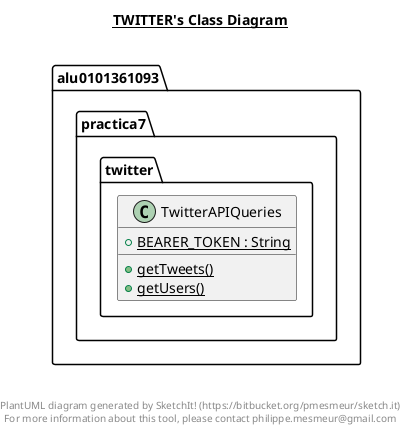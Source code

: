 @startuml

title __TWITTER's Class Diagram__\n

  namespace alu0101361093.practica7.twitter {
    class alu0101361093.practica7.twitter.TwitterAPIQueries {
        {static} + BEARER_TOKEN : String
        {static} + getTweets()
        {static} + getUsers()
    }
  }
  



right footer


PlantUML diagram generated by SketchIt! (https://bitbucket.org/pmesmeur/sketch.it)
For more information about this tool, please contact philippe.mesmeur@gmail.com
endfooter

@enduml
